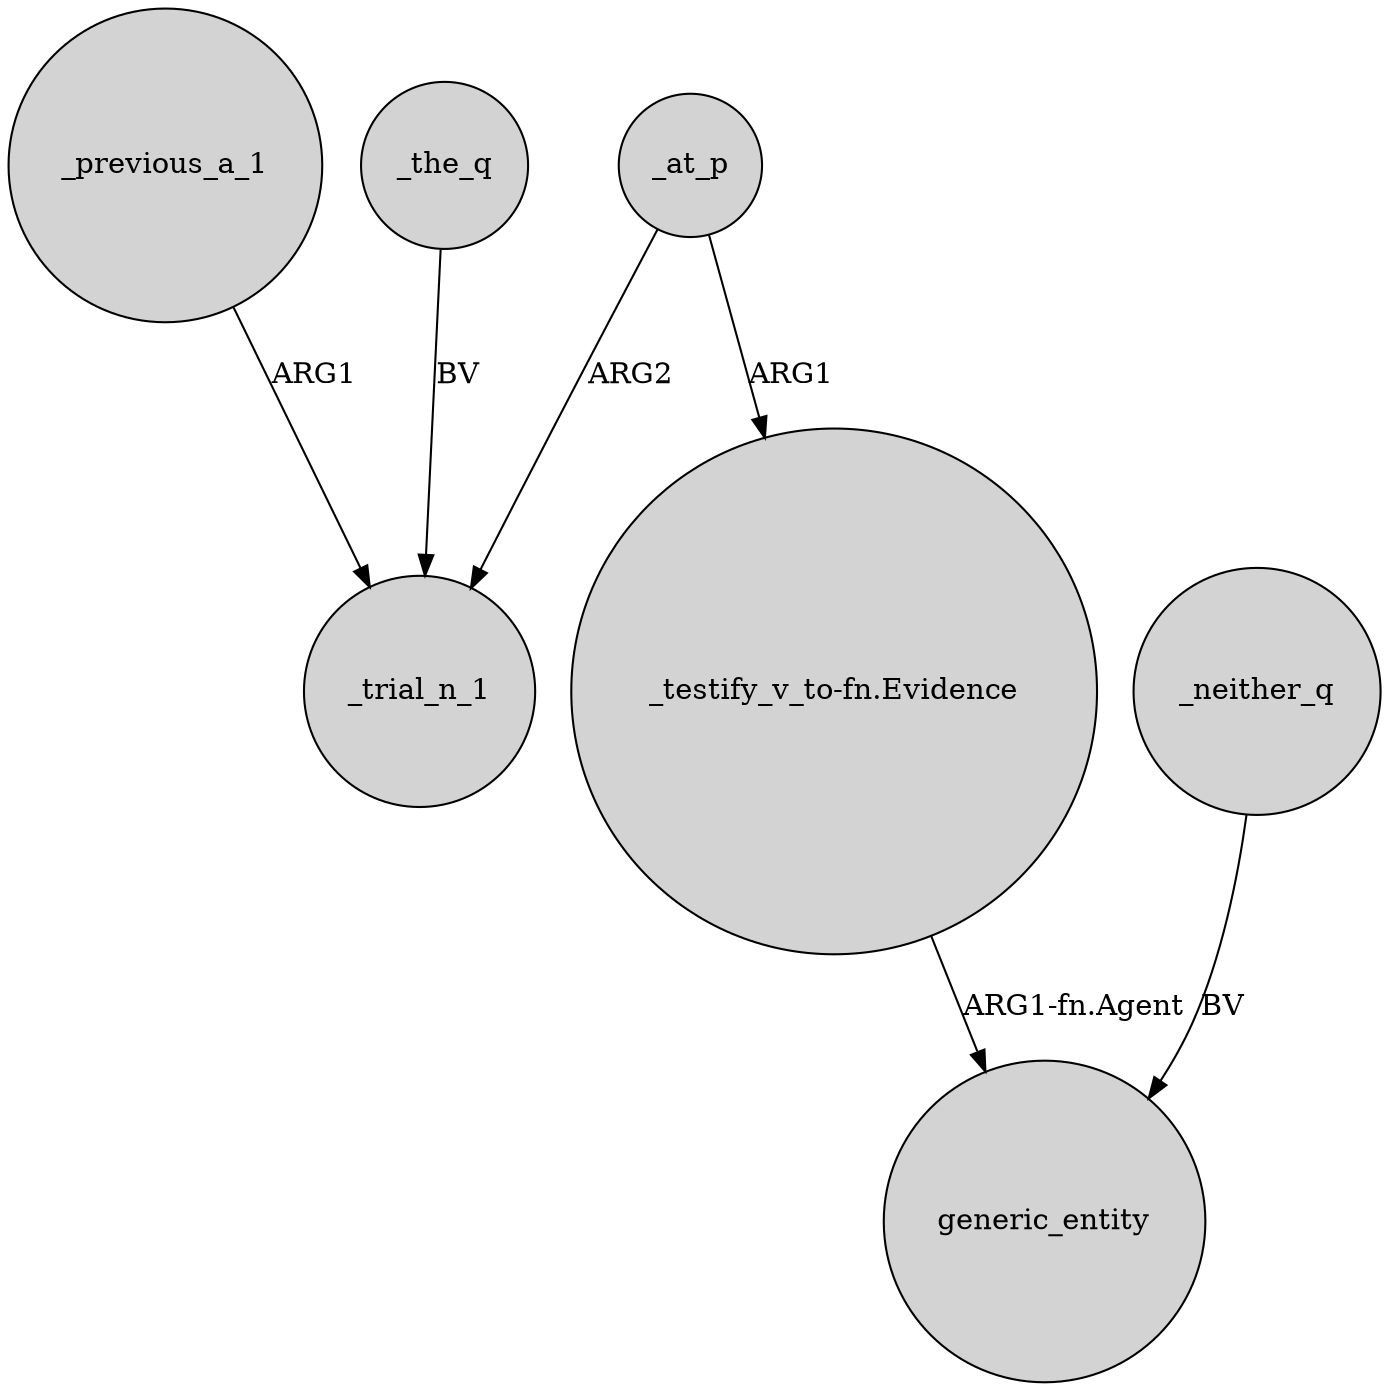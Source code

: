 digraph {
	node [shape=circle style=filled]
	_previous_a_1 -> _trial_n_1 [label=ARG1]
	_at_p -> _trial_n_1 [label=ARG2]
	_at_p -> "_testify_v_to-fn.Evidence" [label=ARG1]
	"_testify_v_to-fn.Evidence" -> generic_entity [label="ARG1-fn.Agent"]
	_the_q -> _trial_n_1 [label=BV]
	_neither_q -> generic_entity [label=BV]
}
